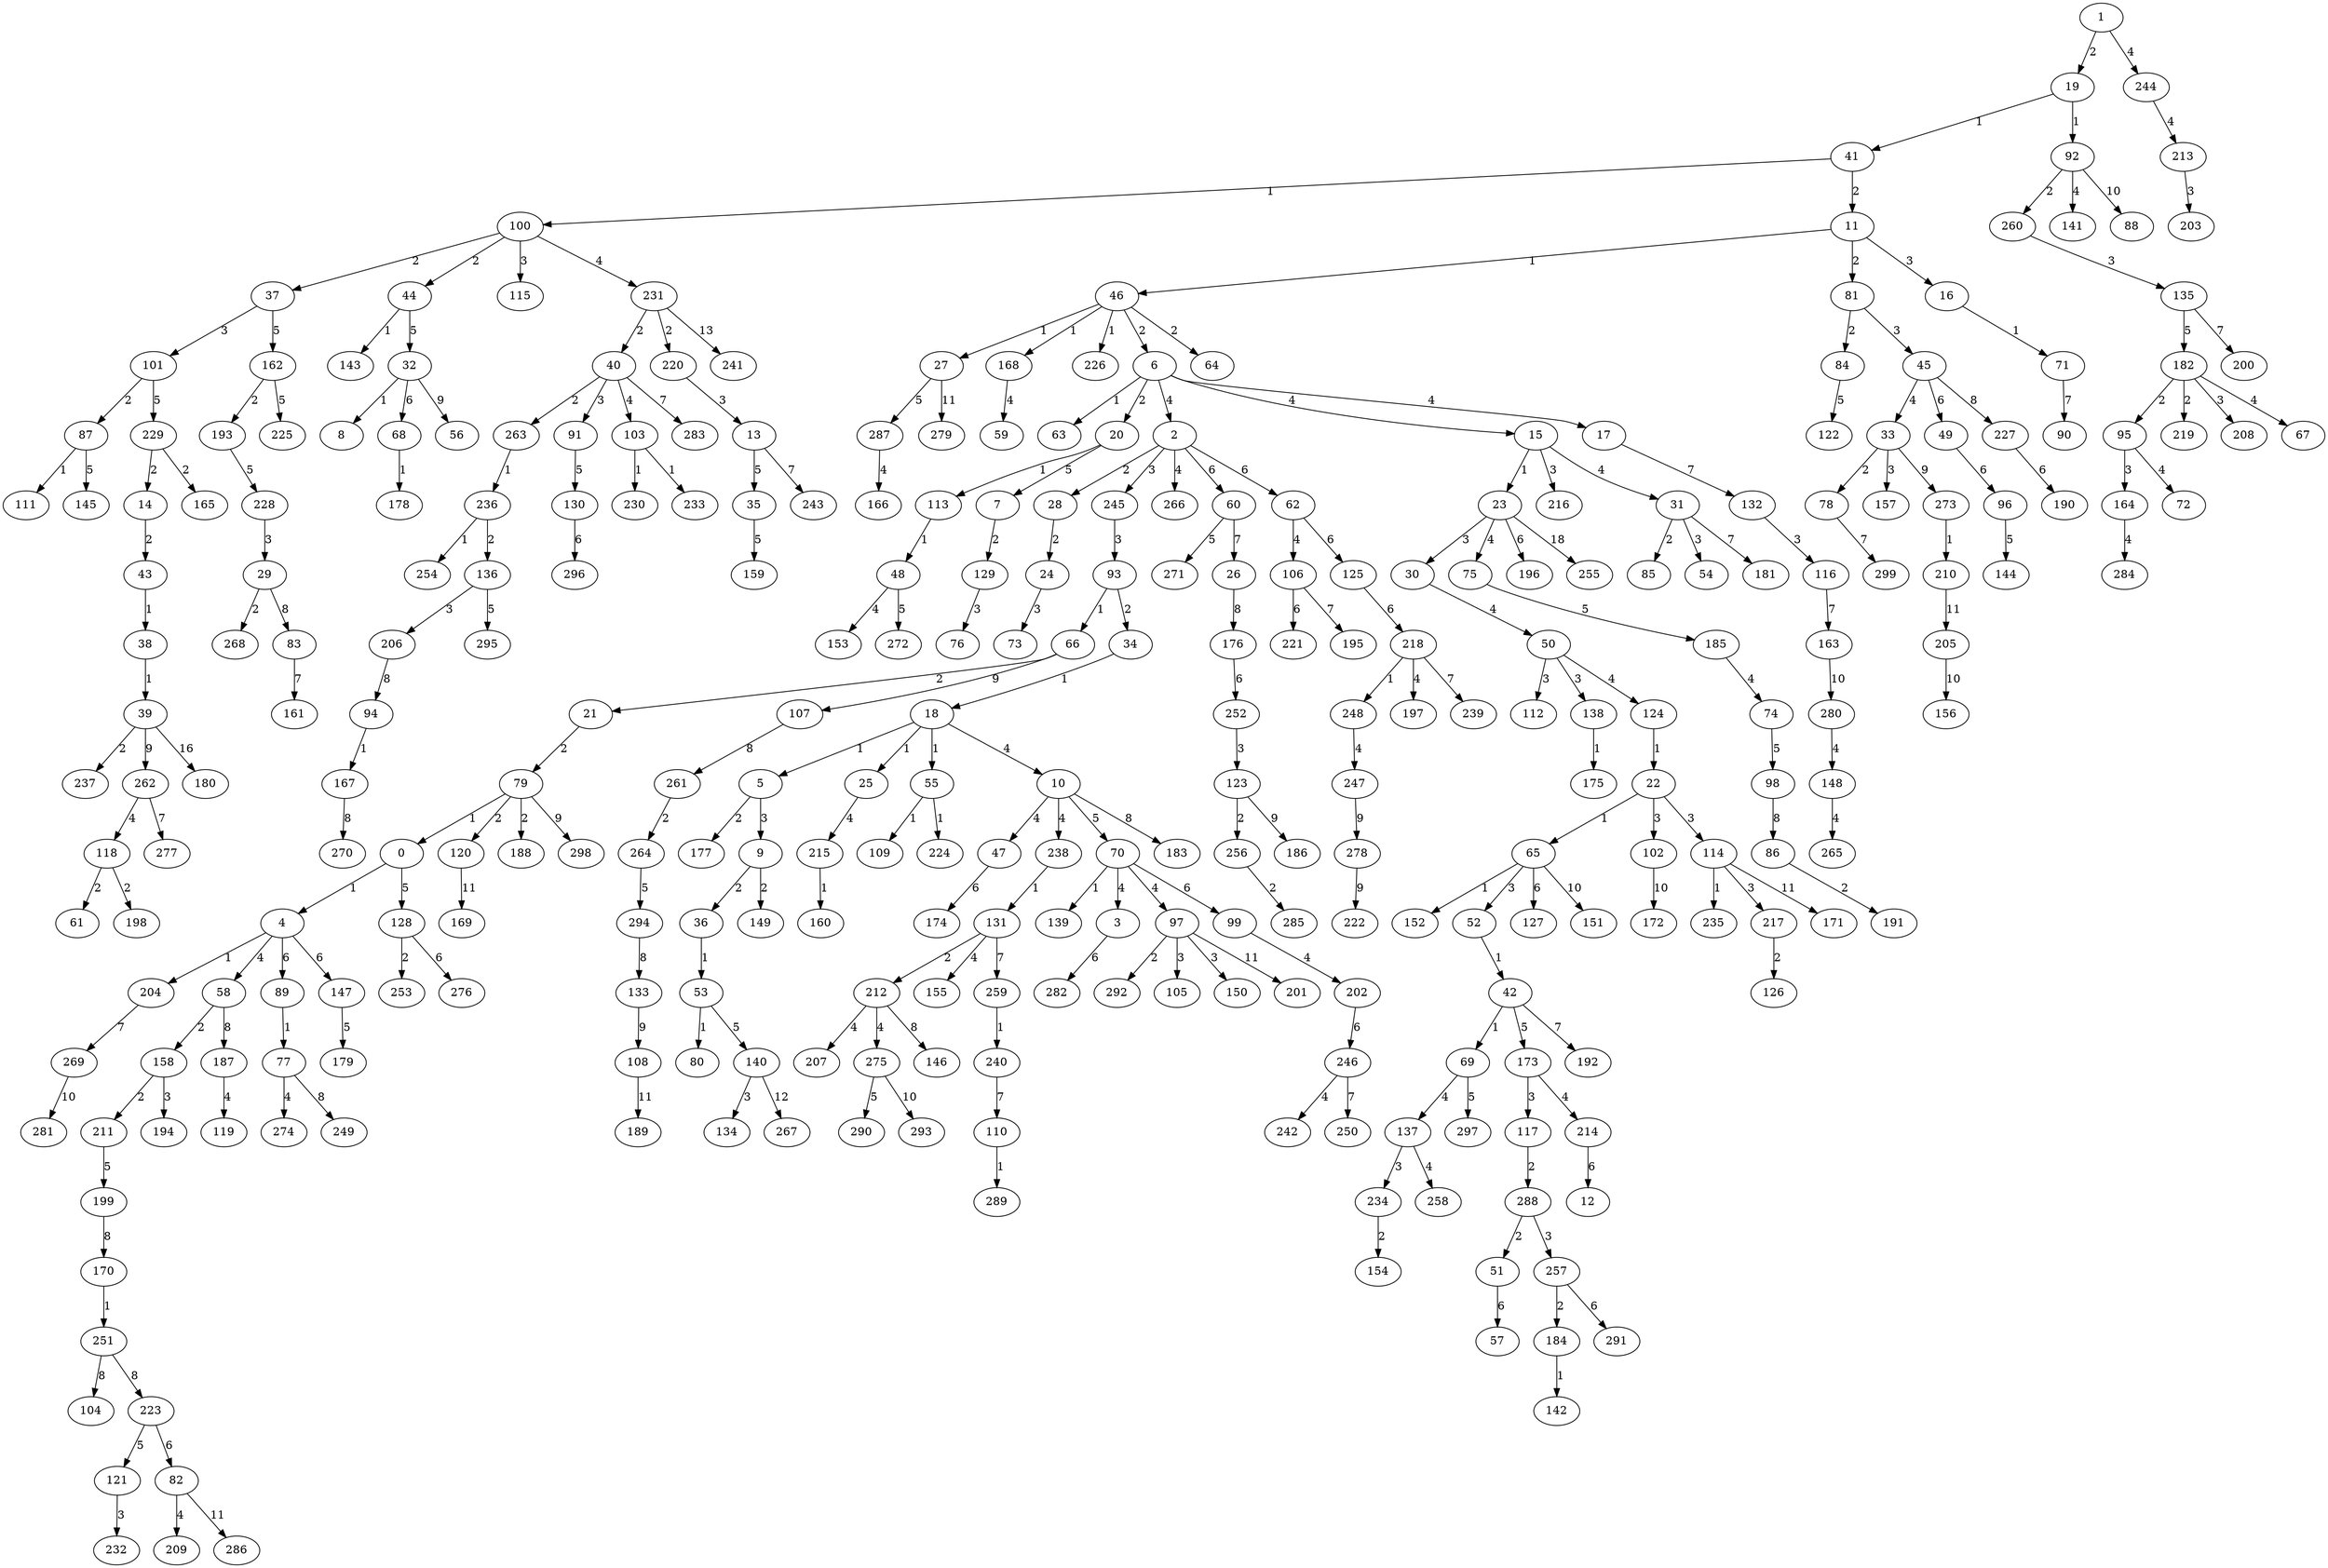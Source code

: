 digraph G {
	1 -> 19 [label="2"];
	19 -> 41 [label="1"];
	19 -> 92 [label="1"];
	41 -> 100 [label="1"];
	41 -> 11 [label="2"];
	11 -> 46 [label="1"];
	46 -> 27 [label="1"];
	46 -> 168 [label="1"];
	46 -> 226 [label="1"];
	11 -> 81 [label="2"];
	46 -> 6 [label="2"];
	6 -> 63 [label="1"];
	6 -> 20 [label="2"];
	20 -> 113 [label="1"];
	113 -> 48 [label="1"];
	46 -> 64 [label="2"];
	81 -> 84 [label="2"];
	92 -> 260 [label="2"];
	100 -> 37 [label="2"];
	100 -> 44 [label="2"];
	44 -> 143 [label="1"];
	11 -> 16 [label="3"];
	16 -> 71 [label="1"];
	37 -> 101 [label="3"];
	101 -> 87 [label="2"];
	87 -> 111 [label="1"];
	81 -> 45 [label="3"];
	100 -> 115 [label="3"];
	260 -> 135 [label="3"];
	1 -> 244 [label="4"];
	6 -> 2 [label="4"];
	2 -> 28 [label="2"];
	28 -> 24 [label="2"];
	2 -> 245 [label="3"];
	24 -> 73 [label="3"];
	245 -> 93 [label="3"];
	93 -> 66 [label="1"];
	66 -> 21 [label="2"];
	21 -> 79 [label="2"];
	79 -> 0 [label="1"];
	0 -> 4 [label="1"];
	4 -> 204 [label="1"];
	79 -> 120 [label="2"];
	79 -> 188 [label="2"];
	93 -> 34 [label="2"];
	34 -> 18 [label="1"];
	18 -> 5 [label="1"];
	18 -> 25 [label="1"];
	18 -> 55 [label="1"];
	55 -> 109 [label="1"];
	55 -> 224 [label="1"];
	5 -> 177 [label="2"];
	5 -> 9 [label="3"];
	9 -> 36 [label="2"];
	36 -> 53 [label="1"];
	53 -> 80 [label="1"];
	9 -> 149 [label="2"];
	2 -> 266 [label="4"];
	4 -> 58 [label="4"];
	58 -> 158 [label="2"];
	158 -> 211 [label="2"];
	158 -> 194 [label="3"];
	6 -> 15 [label="4"];
	15 -> 23 [label="1"];
	15 -> 216 [label="3"];
	23 -> 30 [label="3"];
	6 -> 17 [label="4"];
	15 -> 31 [label="4"];
	31 -> 85 [label="2"];
	31 -> 54 [label="3"];
	18 -> 10 [label="4"];
	10 -> 47 [label="4"];
	10 -> 238 [label="4"];
	238 -> 131 [label="1"];
	131 -> 212 [label="2"];
	23 -> 75 [label="4"];
	25 -> 215 [label="4"];
	215 -> 160 [label="1"];
	30 -> 50 [label="4"];
	50 -> 112 [label="3"];
	50 -> 138 [label="3"];
	138 -> 175 [label="1"];
	45 -> 33 [label="4"];
	33 -> 78 [label="2"];
	33 -> 157 [label="3"];
	48 -> 153 [label="4"];
	50 -> 124 [label="4"];
	124 -> 22 [label="1"];
	22 -> 65 [label="1"];
	65 -> 152 [label="1"];
	22 -> 102 [label="3"];
	22 -> 114 [label="3"];
	114 -> 235 [label="1"];
	65 -> 52 [label="3"];
	52 -> 42 [label="1"];
	42 -> 69 [label="1"];
	114 -> 217 [label="3"];
	217 -> 126 [label="2"];
	69 -> 137 [label="4"];
	137 -> 234 [label="3"];
	234 -> 154 [label="2"];
	92 -> 141 [label="4"];
	100 -> 231 [label="4"];
	231 -> 40 [label="2"];
	40 -> 263 [label="2"];
	263 -> 236 [label="1"];
	236 -> 254 [label="1"];
	231 -> 220 [label="2"];
	236 -> 136 [label="2"];
	40 -> 91 [label="3"];
	136 -> 206 [label="3"];
	220 -> 13 [label="3"];
	40 -> 103 [label="4"];
	103 -> 230 [label="1"];
	103 -> 233 [label="1"];
	131 -> 155 [label="4"];
	137 -> 258 [label="4"];
	168 -> 59 [label="4"];
	212 -> 207 [label="4"];
	212 -> 275 [label="4"];
	244 -> 213 [label="4"];
	213 -> 203 [label="3"];
	0 -> 128 [label="5"];
	128 -> 253 [label="2"];
	10 -> 70 [label="5"];
	70 -> 139 [label="1"];
	70 -> 3 [label="4"];
	70 -> 97 [label="4"];
	97 -> 292 [label="2"];
	97 -> 105 [label="3"];
	97 -> 150 [label="3"];
	13 -> 35 [label="5"];
	20 -> 7 [label="5"];
	7 -> 129 [label="2"];
	129 -> 76 [label="3"];
	27 -> 287 [label="5"];
	287 -> 166 [label="4"];
	35 -> 159 [label="5"];
	37 -> 162 [label="5"];
	162 -> 193 [label="2"];
	42 -> 173 [label="5"];
	173 -> 117 [label="3"];
	117 -> 288 [label="2"];
	288 -> 51 [label="2"];
	288 -> 257 [label="3"];
	257 -> 184 [label="2"];
	184 -> 142 [label="1"];
	173 -> 214 [label="4"];
	44 -> 32 [label="5"];
	32 -> 8 [label="1"];
	48 -> 272 [label="5"];
	53 -> 140 [label="5"];
	140 -> 134 [label="3"];
	69 -> 297 [label="5"];
	75 -> 185 [label="5"];
	185 -> 74 [label="4"];
	74 -> 98 [label="5"];
	84 -> 122 [label="5"];
	87 -> 145 [label="5"];
	91 -> 130 [label="5"];
	101 -> 229 [label="5"];
	229 -> 14 [label="2"];
	14 -> 43 [label="2"];
	43 -> 38 [label="1"];
	38 -> 39 [label="1"];
	39 -> 237 [label="2"];
	229 -> 165 [label="2"];
	135 -> 182 [label="5"];
	182 -> 95 [label="2"];
	182 -> 219 [label="2"];
	95 -> 164 [label="3"];
	182 -> 208 [label="3"];
	95 -> 72 [label="4"];
	164 -> 284 [label="4"];
	182 -> 67 [label="4"];
	136 -> 295 [label="5"];
	162 -> 225 [label="5"];
	193 -> 228 [label="5"];
	228 -> 29 [label="3"];
	29 -> 268 [label="2"];
	211 -> 199 [label="5"];
	275 -> 290 [label="5"];
	2 -> 60 [label="6"];
	60 -> 271 [label="5"];
	2 -> 62 [label="6"];
	62 -> 106 [label="4"];
	3 -> 282 [label="6"];
	4 -> 89 [label="6"];
	89 -> 77 [label="1"];
	77 -> 274 [label="4"];
	4 -> 147 [label="6"];
	147 -> 179 [label="5"];
	23 -> 196 [label="6"];
	32 -> 68 [label="6"];
	68 -> 178 [label="1"];
	45 -> 49 [label="6"];
	47 -> 174 [label="6"];
	49 -> 96 [label="6"];
	96 -> 144 [label="5"];
	51 -> 57 [label="6"];
	62 -> 125 [label="6"];
	65 -> 127 [label="6"];
	70 -> 99 [label="6"];
	99 -> 202 [label="4"];
	106 -> 221 [label="6"];
	125 -> 218 [label="6"];
	218 -> 248 [label="1"];
	218 -> 197 [label="4"];
	248 -> 247 [label="4"];
	128 -> 276 [label="6"];
	130 -> 296 [label="6"];
	202 -> 246 [label="6"];
	246 -> 242 [label="4"];
	214 -> 12 [label="6"];
	257 -> 291 [label="6"];
	13 -> 243 [label="7"];
	17 -> 132 [label="7"];
	132 -> 116 [label="3"];
	31 -> 181 [label="7"];
	40 -> 283 [label="7"];
	42 -> 192 [label="7"];
	60 -> 26 [label="7"];
	71 -> 90 [label="7"];
	78 -> 299 [label="7"];
	106 -> 195 [label="7"];
	116 -> 163 [label="7"];
	131 -> 259 [label="7"];
	259 -> 240 [label="1"];
	135 -> 200 [label="7"];
	204 -> 269 [label="7"];
	218 -> 239 [label="7"];
	240 -> 110 [label="7"];
	110 -> 289 [label="1"];
	246 -> 250 [label="7"];
	10 -> 183 [label="8"];
	26 -> 176 [label="8"];
	176 -> 252 [label="6"];
	252 -> 123 [label="3"];
	123 -> 256 [label="2"];
	256 -> 285 [label="2"];
	29 -> 83 [label="8"];
	83 -> 161 [label="7"];
	45 -> 227 [label="8"];
	227 -> 190 [label="6"];
	58 -> 187 [label="8"];
	187 -> 119 [label="4"];
	77 -> 249 [label="8"];
	98 -> 86 [label="8"];
	86 -> 191 [label="2"];
	199 -> 170 [label="8"];
	170 -> 251 [label="1"];
	206 -> 94 [label="8"];
	94 -> 167 [label="1"];
	167 -> 270 [label="8"];
	212 -> 146 [label="8"];
	251 -> 104 [label="8"];
	251 -> 223 [label="8"];
	223 -> 121 [label="5"];
	121 -> 232 [label="3"];
	223 -> 82 [label="6"];
	82 -> 209 [label="4"];
	32 -> 56 [label="9"];
	33 -> 273 [label="9"];
	273 -> 210 [label="1"];
	39 -> 262 [label="9"];
	262 -> 118 [label="4"];
	118 -> 61 [label="2"];
	118 -> 198 [label="2"];
	262 -> 277 [label="7"];
	66 -> 107 [label="9"];
	107 -> 261 [label="8"];
	261 -> 264 [label="2"];
	264 -> 294 [label="5"];
	294 -> 133 [label="8"];
	79 -> 298 [label="9"];
	123 -> 186 [label="9"];
	133 -> 108 [label="9"];
	247 -> 278 [label="9"];
	278 -> 222 [label="9"];
	65 -> 151 [label="10"];
	92 -> 88 [label="10"];
	102 -> 172 [label="10"];
	163 -> 280 [label="10"];
	280 -> 148 [label="4"];
	148 -> 265 [label="4"];
	269 -> 281 [label="10"];
	275 -> 293 [label="10"];
	27 -> 279 [label="11"];
	82 -> 286 [label="11"];
	97 -> 201 [label="11"];
	108 -> 189 [label="11"];
	114 -> 171 [label="11"];
	120 -> 169 [label="11"];
	210 -> 205 [label="11"];
	205 -> 156 [label="10"];
	140 -> 267 [label="12"];
	231 -> 241 [label="13"];
	39 -> 180 [label="16"];
	23 -> 255 [label="18"];
}